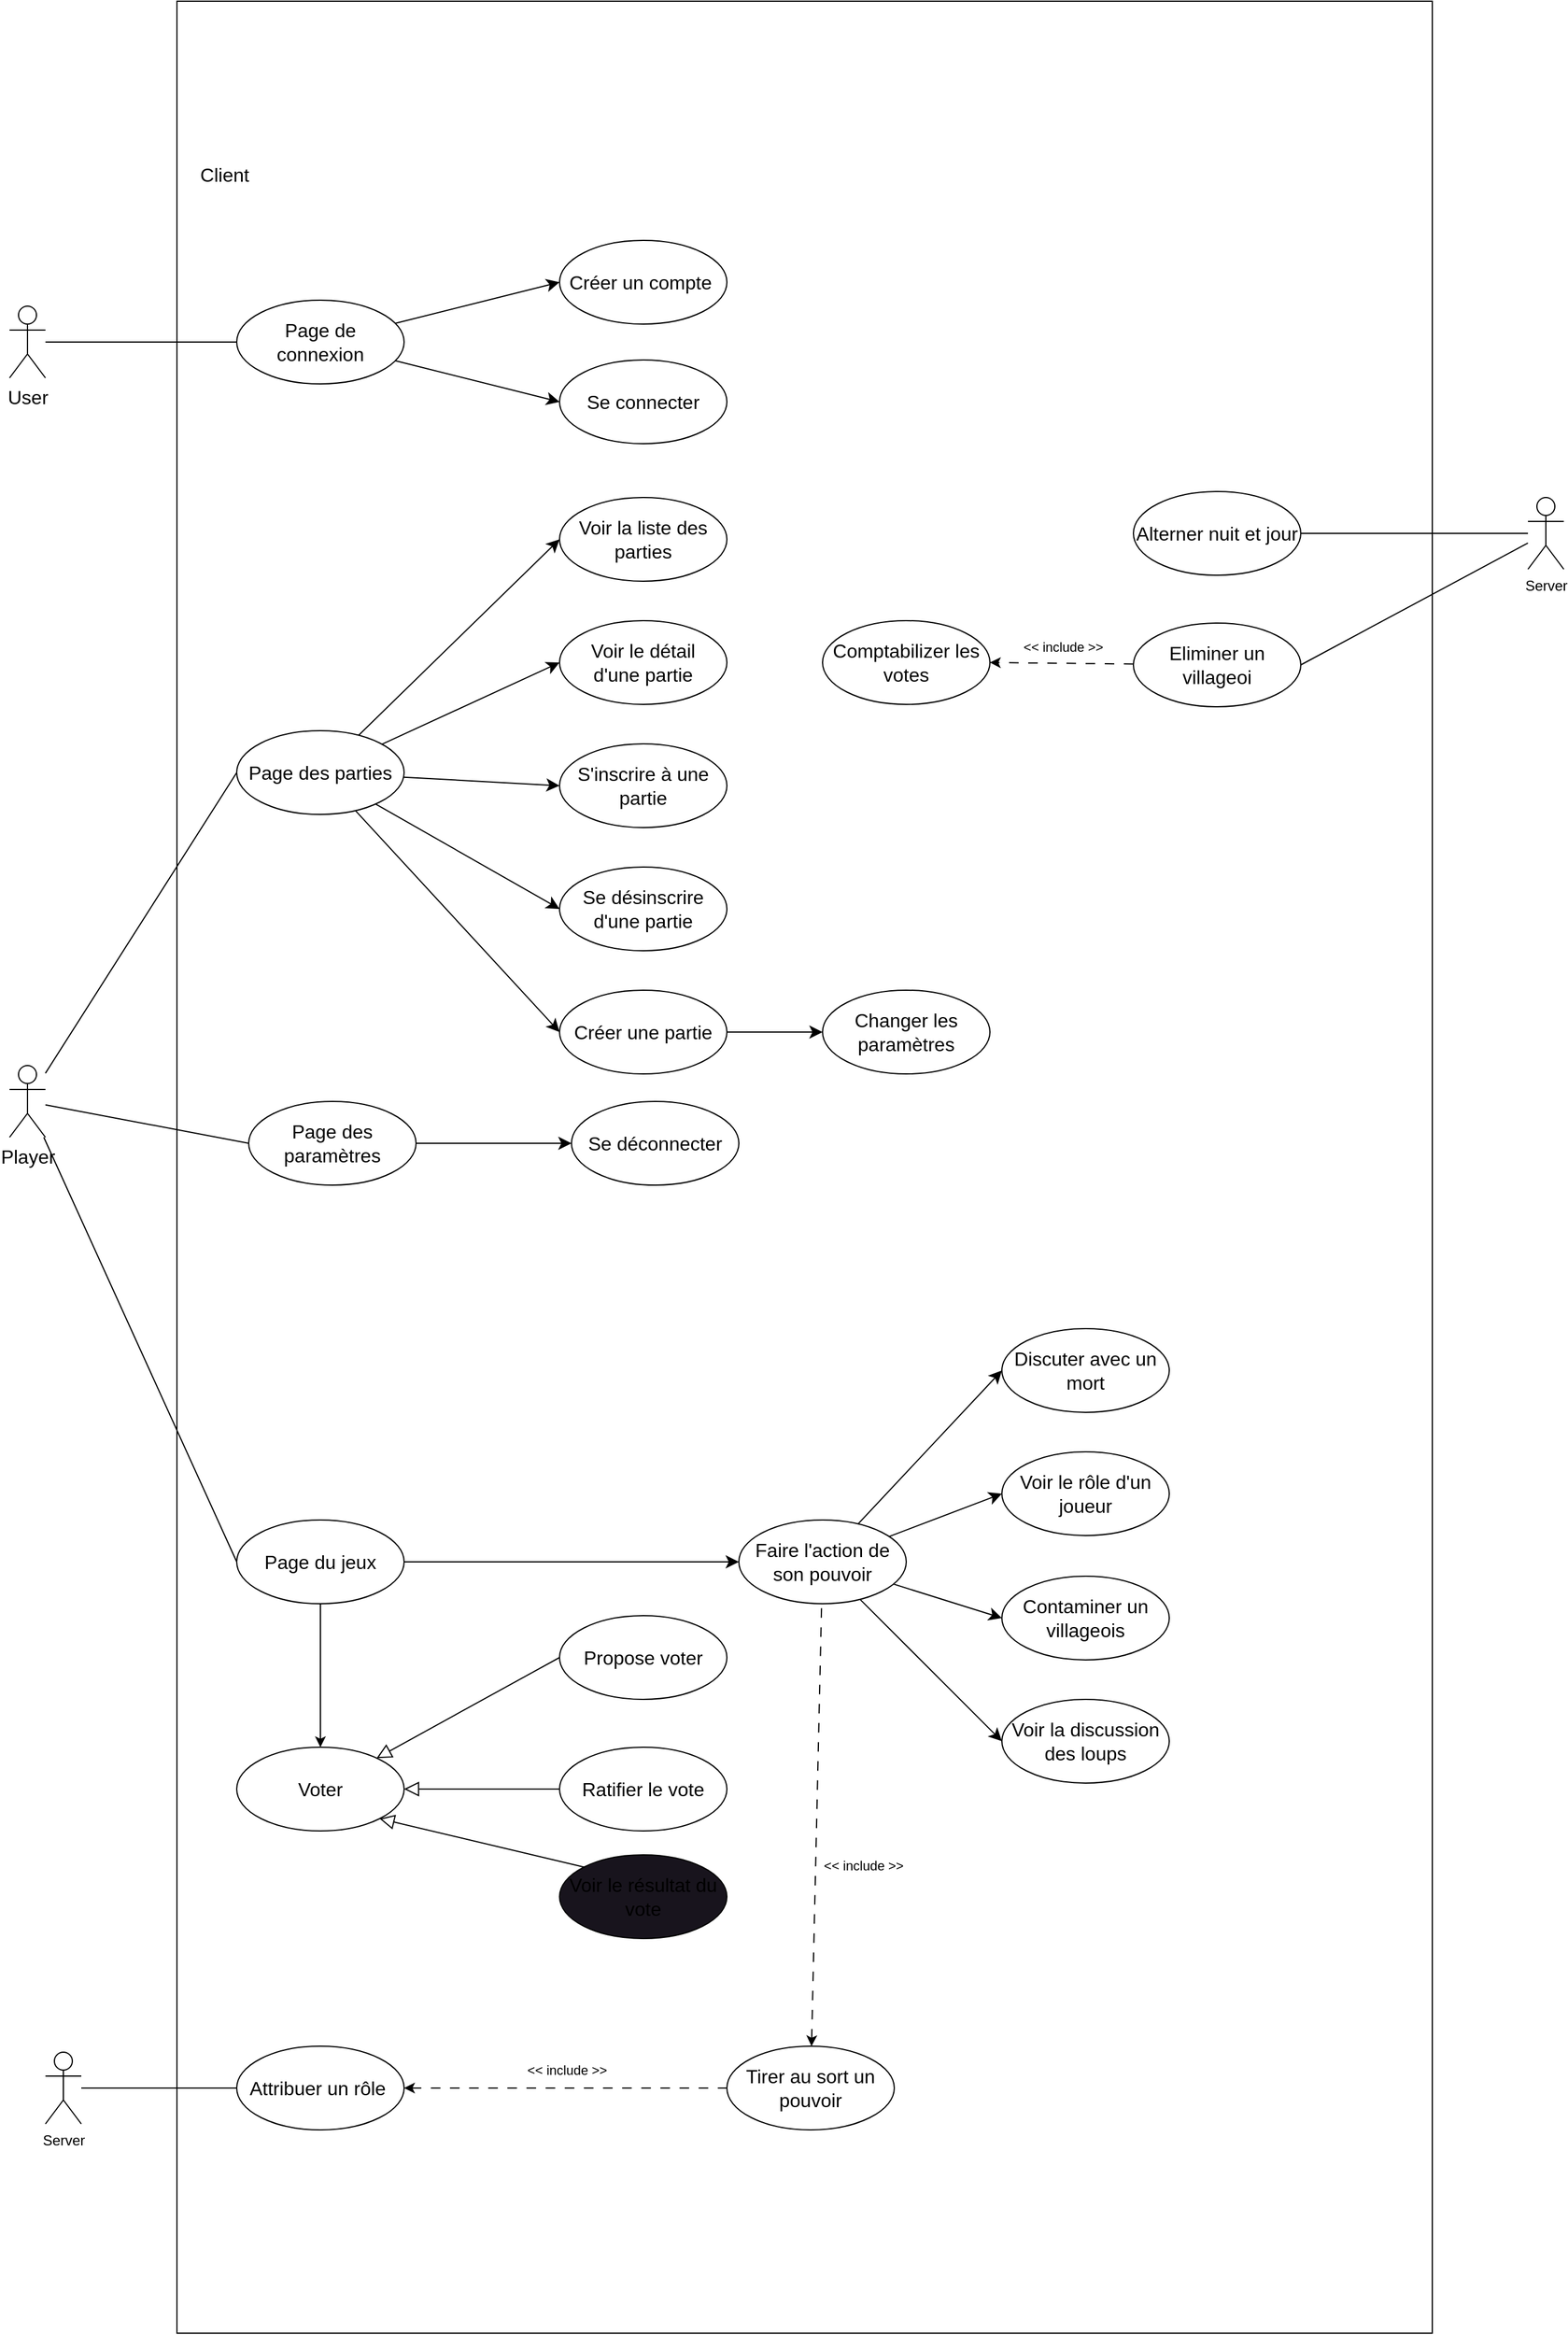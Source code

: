 <mxfile>
    <diagram name="Page-1" id="aSOdbRMpBCBLWnjGmdwC">
        <mxGraphModel dx="-29" dy="1819" grid="1" gridSize="10" guides="1" tooltips="1" connect="1" arrows="1" fold="1" page="1" pageScale="1" pageWidth="850" pageHeight="1100" math="0" shadow="0">
            <root>
                <mxCell id="0"/>
                <mxCell id="1" parent="0"/>
                <mxCell id="16" value="" style="html=1;whiteSpace=wrap;fontSize=16;" parent="1" vertex="1">
                    <mxGeometry x="1120" y="-50" width="1050" height="1950" as="geometry"/>
                </mxCell>
                <mxCell id="17" value="Client" style="text;html=1;strokeColor=none;fillColor=none;align=center;verticalAlign=middle;whiteSpace=wrap;rounded=0;fontSize=16;" parent="1" vertex="1">
                    <mxGeometry x="1130" y="80" width="60" height="30" as="geometry"/>
                </mxCell>
                <mxCell id="18" style="edgeStyle=none;curved=1;rounded=0;orthogonalLoop=1;jettySize=auto;html=1;entryX=0;entryY=0.5;entryDx=0;entryDy=0;fontSize=12;startSize=8;endSize=8;endArrow=none;endFill=0;" parent="1" source="23" target="57" edge="1">
                    <mxGeometry relative="1" as="geometry"/>
                </mxCell>
                <mxCell id="20" style="edgeStyle=none;curved=1;rounded=0;orthogonalLoop=1;jettySize=auto;html=1;entryX=0;entryY=0.5;entryDx=0;entryDy=0;fontSize=12;startSize=8;endSize=8;endArrow=none;endFill=0;" parent="1" source="23" target="46" edge="1">
                    <mxGeometry relative="1" as="geometry"/>
                </mxCell>
                <mxCell id="22" style="edgeStyle=none;curved=1;rounded=0;orthogonalLoop=1;jettySize=auto;html=1;entryX=0;entryY=0.5;entryDx=0;entryDy=0;fontSize=12;startSize=8;endSize=8;endArrow=none;endFill=0;" parent="1" source="23" target="30" edge="1">
                    <mxGeometry relative="1" as="geometry"/>
                </mxCell>
                <mxCell id="23" value="Player" style="shape=umlActor;verticalLabelPosition=bottom;verticalAlign=top;html=1;fontSize=16;" parent="1" vertex="1">
                    <mxGeometry x="980" y="840" width="30" height="60" as="geometry"/>
                </mxCell>
                <mxCell id="48" value="" style="group" parent="1" vertex="1" connectable="0">
                    <mxGeometry x="1170" y="365" width="680" height="1215" as="geometry"/>
                </mxCell>
                <mxCell id="49" value="Voir la liste des parties" style="ellipse;whiteSpace=wrap;html=1;fontSize=16;" parent="48" vertex="1">
                    <mxGeometry x="270" width="140" height="70" as="geometry"/>
                </mxCell>
                <mxCell id="50" value="Voir le détail &lt;br&gt;d'une partie" style="ellipse;whiteSpace=wrap;html=1;fontSize=16;" parent="48" vertex="1">
                    <mxGeometry x="270" y="103" width="140" height="70" as="geometry"/>
                </mxCell>
                <mxCell id="51" value="S'inscrire à une partie" style="ellipse;whiteSpace=wrap;html=1;fontSize=16;" parent="48" vertex="1">
                    <mxGeometry x="270" y="206" width="140" height="70" as="geometry"/>
                </mxCell>
                <mxCell id="52" value="Se désinscrire &lt;br&gt;d'une partie" style="ellipse;whiteSpace=wrap;html=1;fontSize=16;" parent="48" vertex="1">
                    <mxGeometry x="270" y="309" width="140" height="70" as="geometry"/>
                </mxCell>
                <mxCell id="53" value="Créer une partie" style="ellipse;whiteSpace=wrap;html=1;fontSize=16;" parent="48" vertex="1">
                    <mxGeometry x="270" y="412" width="140" height="70" as="geometry"/>
                </mxCell>
                <mxCell id="54" value="Changer les paramètres" style="ellipse;whiteSpace=wrap;html=1;fontSize=16;" parent="48" vertex="1">
                    <mxGeometry x="490" y="412" width="140" height="70" as="geometry"/>
                </mxCell>
                <mxCell id="57" value="Page des parties" style="ellipse;whiteSpace=wrap;html=1;fontSize=16;" parent="48" vertex="1">
                    <mxGeometry y="195" width="140" height="70" as="geometry"/>
                </mxCell>
                <mxCell id="59" style="edgeStyle=none;curved=1;rounded=0;orthogonalLoop=1;jettySize=auto;html=1;fontSize=12;startSize=8;endSize=8;" parent="48" source="53" target="54" edge="1">
                    <mxGeometry relative="1" as="geometry"/>
                </mxCell>
                <mxCell id="60" style="edgeStyle=none;curved=1;rounded=0;orthogonalLoop=1;jettySize=auto;html=1;entryX=0;entryY=0.5;entryDx=0;entryDy=0;fontSize=12;startSize=8;endSize=8;" parent="48" source="57" target="49" edge="1">
                    <mxGeometry relative="1" as="geometry"/>
                </mxCell>
                <mxCell id="61" style="edgeStyle=none;curved=1;rounded=0;orthogonalLoop=1;jettySize=auto;html=1;entryX=0;entryY=0.5;entryDx=0;entryDy=0;fontSize=12;startSize=8;endSize=8;" parent="48" source="57" target="50" edge="1">
                    <mxGeometry relative="1" as="geometry"/>
                </mxCell>
                <mxCell id="62" style="edgeStyle=none;curved=1;rounded=0;orthogonalLoop=1;jettySize=auto;html=1;entryX=0;entryY=0.5;entryDx=0;entryDy=0;fontSize=12;startSize=8;endSize=8;" parent="48" source="57" target="51" edge="1">
                    <mxGeometry relative="1" as="geometry"/>
                </mxCell>
                <mxCell id="63" style="edgeStyle=none;curved=1;rounded=0;orthogonalLoop=1;jettySize=auto;html=1;entryX=0;entryY=0.5;entryDx=0;entryDy=0;fontSize=12;startSize=8;endSize=8;" parent="48" source="57" target="52" edge="1">
                    <mxGeometry relative="1" as="geometry"/>
                </mxCell>
                <mxCell id="64" style="edgeStyle=none;curved=1;rounded=0;orthogonalLoop=1;jettySize=auto;html=1;entryX=0;entryY=0.5;entryDx=0;entryDy=0;fontSize=12;startSize=8;endSize=8;" parent="48" source="57" target="53" edge="1">
                    <mxGeometry relative="1" as="geometry"/>
                </mxCell>
                <mxCell id="183" value="Comptabilizer les votes" style="ellipse;whiteSpace=wrap;html=1;fontSize=16;" parent="48" vertex="1">
                    <mxGeometry x="490" y="103" width="140" height="70" as="geometry"/>
                </mxCell>
                <mxCell id="44" value="" style="group" parent="48" vertex="1" connectable="0">
                    <mxGeometry x="10" y="505" width="410" height="70" as="geometry"/>
                </mxCell>
                <mxCell id="45" value="Se déconnecter" style="ellipse;whiteSpace=wrap;html=1;fontSize=16;" parent="44" vertex="1">
                    <mxGeometry x="270" width="140" height="70" as="geometry"/>
                </mxCell>
                <mxCell id="46" value="Page des paramètres" style="ellipse;whiteSpace=wrap;html=1;fontSize=16;" parent="44" vertex="1">
                    <mxGeometry width="140" height="70" as="geometry"/>
                </mxCell>
                <mxCell id="47" style="edgeStyle=none;curved=1;rounded=0;orthogonalLoop=1;jettySize=auto;html=1;fontSize=12;startSize=8;endSize=8;" parent="44" source="46" target="45" edge="1">
                    <mxGeometry relative="1" as="geometry"/>
                </mxCell>
                <mxCell id="24" value="" style="group" parent="48" vertex="1" connectable="0">
                    <mxGeometry y="715" width="630" height="500" as="geometry"/>
                </mxCell>
                <mxCell id="25" value="Discuter avec un mort" style="ellipse;whiteSpace=wrap;html=1;fontSize=16;" parent="24" vertex="1">
                    <mxGeometry x="640" y="-20" width="140" height="70" as="geometry"/>
                </mxCell>
                <mxCell id="26" value="Faire l'action de son pouvoir" style="ellipse;whiteSpace=wrap;html=1;fontSize=16;" parent="24" vertex="1">
                    <mxGeometry x="420" y="140" width="140" height="70" as="geometry"/>
                </mxCell>
                <mxCell id="27" value="Voir le rôle d'un joueur" style="ellipse;whiteSpace=wrap;html=1;fontSize=16;" parent="24" vertex="1">
                    <mxGeometry x="640" y="83" width="140" height="70" as="geometry"/>
                </mxCell>
                <mxCell id="28" value="Contaminer un villageois" style="ellipse;whiteSpace=wrap;html=1;fontSize=16;" parent="24" vertex="1">
                    <mxGeometry x="640" y="187" width="140" height="70" as="geometry"/>
                </mxCell>
                <mxCell id="29" value="Voir la discussion des loups" style="ellipse;whiteSpace=wrap;html=1;fontSize=16;" parent="24" vertex="1">
                    <mxGeometry x="640" y="290" width="140" height="70" as="geometry"/>
                </mxCell>
                <mxCell id="30" value="Page du jeux" style="ellipse;whiteSpace=wrap;html=1;fontSize=16;" parent="24" vertex="1">
                    <mxGeometry y="140" width="140" height="70" as="geometry"/>
                </mxCell>
                <mxCell id="31" style="edgeStyle=none;curved=1;rounded=0;orthogonalLoop=1;jettySize=auto;html=1;entryX=0;entryY=0.5;entryDx=0;entryDy=0;fontSize=12;startSize=8;endSize=8;" parent="24" source="26" target="25" edge="1">
                    <mxGeometry relative="1" as="geometry"/>
                </mxCell>
                <mxCell id="32" style="edgeStyle=none;curved=1;rounded=0;orthogonalLoop=1;jettySize=auto;html=1;entryX=0;entryY=0.5;entryDx=0;entryDy=0;fontSize=12;startSize=8;endSize=8;" parent="24" source="26" target="27" edge="1">
                    <mxGeometry relative="1" as="geometry"/>
                </mxCell>
                <mxCell id="33" style="edgeStyle=none;curved=1;rounded=0;orthogonalLoop=1;jettySize=auto;html=1;entryX=0;entryY=0.5;entryDx=0;entryDy=0;fontSize=12;startSize=8;endSize=8;" parent="24" source="26" target="28" edge="1">
                    <mxGeometry relative="1" as="geometry"/>
                </mxCell>
                <mxCell id="34" style="edgeStyle=none;curved=1;rounded=0;orthogonalLoop=1;jettySize=auto;html=1;entryX=0;entryY=0.5;entryDx=0;entryDy=0;fontSize=12;startSize=8;endSize=8;" parent="24" source="26" target="29" edge="1">
                    <mxGeometry relative="1" as="geometry"/>
                </mxCell>
                <mxCell id="35" style="edgeStyle=none;curved=1;rounded=0;orthogonalLoop=1;jettySize=auto;html=1;fontSize=12;startSize=8;endSize=8;" parent="24" source="30" target="26" edge="1">
                    <mxGeometry relative="1" as="geometry"/>
                </mxCell>
                <mxCell id="191" value="Propose voter" style="ellipse;whiteSpace=wrap;html=1;fontSize=16;" parent="24" vertex="1">
                    <mxGeometry x="270" y="220" width="140" height="70" as="geometry"/>
                </mxCell>
                <mxCell id="190" value="Ratifier le vote" style="ellipse;whiteSpace=wrap;html=1;fontSize=16;" parent="24" vertex="1">
                    <mxGeometry x="270" y="330" width="140" height="70" as="geometry"/>
                </mxCell>
                <mxCell id="68" value="" style="group" parent="1" vertex="1" connectable="0">
                    <mxGeometry x="1170" y="150" width="410" height="170" as="geometry"/>
                </mxCell>
                <mxCell id="69" value="Créer un compte&amp;nbsp;" style="ellipse;whiteSpace=wrap;html=1;fontSize=16;" parent="68" vertex="1">
                    <mxGeometry x="270" width="140" height="70" as="geometry"/>
                </mxCell>
                <mxCell id="70" value="Se connecter" style="ellipse;whiteSpace=wrap;html=1;fontSize=16;" parent="68" vertex="1">
                    <mxGeometry x="270" y="100" width="140" height="70" as="geometry"/>
                </mxCell>
                <mxCell id="71" value="Page de &lt;br&gt;connexion" style="ellipse;whiteSpace=wrap;html=1;fontSize=16;" parent="68" vertex="1">
                    <mxGeometry y="50" width="140" height="70" as="geometry"/>
                </mxCell>
                <mxCell id="72" style="edgeStyle=none;curved=1;rounded=0;orthogonalLoop=1;jettySize=auto;html=1;entryX=0;entryY=0.5;entryDx=0;entryDy=0;fontSize=12;startSize=8;endSize=8;" parent="68" source="71" target="69" edge="1">
                    <mxGeometry relative="1" as="geometry"/>
                </mxCell>
                <mxCell id="73" style="edgeStyle=none;curved=1;rounded=0;orthogonalLoop=1;jettySize=auto;html=1;entryX=0;entryY=0.5;entryDx=0;entryDy=0;fontSize=12;startSize=8;endSize=8;" parent="68" source="71" target="70" edge="1">
                    <mxGeometry relative="1" as="geometry"/>
                </mxCell>
                <mxCell id="74" style="edgeStyle=none;html=1;entryX=0;entryY=0.5;entryDx=0;entryDy=0;endArrow=none;endFill=0;" parent="1" source="75" target="80" edge="1">
                    <mxGeometry relative="1" as="geometry"/>
                </mxCell>
                <mxCell id="75" value="Server" style="shape=umlActor;verticalLabelPosition=bottom;verticalAlign=top;html=1;" parent="1" vertex="1">
                    <mxGeometry x="1010" y="1665" width="30" height="60" as="geometry"/>
                </mxCell>
                <mxCell id="76" style="edgeStyle=none;html=1;entryX=0;entryY=0.5;entryDx=0;entryDy=0;dashed=1;dashPattern=8 8;endArrow=none;endFill=0;startArrow=classic;startFill=1;" parent="1" source="80" target="83" edge="1">
                    <mxGeometry relative="1" as="geometry"/>
                </mxCell>
                <mxCell id="77" value="&amp;lt;&amp;lt; include &amp;gt;&amp;gt;" style="edgeLabel;html=1;align=center;verticalAlign=middle;resizable=0;points=[];" parent="76" vertex="1" connectable="0">
                    <mxGeometry x="-0.005" y="-3" relative="1" as="geometry">
                        <mxPoint x="1" y="-18" as="offset"/>
                    </mxGeometry>
                </mxCell>
                <mxCell id="80" value="Attribuer un rôle&amp;nbsp;" style="ellipse;whiteSpace=wrap;html=1;fontSize=16;" parent="1" vertex="1">
                    <mxGeometry x="1170" y="1660" width="140" height="70" as="geometry"/>
                </mxCell>
                <mxCell id="81" style="edgeStyle=none;html=1;dashed=1;dashPattern=8 8;endArrow=none;endFill=0;startArrow=classic;startFill=1;" parent="1" source="83" target="26" edge="1">
                    <mxGeometry relative="1" as="geometry">
                        <mxPoint x="1660" y="1770" as="sourcePoint"/>
                    </mxGeometry>
                </mxCell>
                <mxCell id="82" value="&amp;lt;&amp;lt; include &amp;gt;&amp;gt;" style="edgeLabel;html=1;align=center;verticalAlign=middle;resizable=0;points=[];" parent="81" vertex="1" connectable="0">
                    <mxGeometry x="-0.323" y="-1" relative="1" as="geometry">
                        <mxPoint x="39" y="-26" as="offset"/>
                    </mxGeometry>
                </mxCell>
                <mxCell id="83" value="Tirer au sort un pouvoir" style="ellipse;whiteSpace=wrap;html=1;fontSize=16;" parent="1" vertex="1">
                    <mxGeometry x="1580" y="1660" width="140" height="70" as="geometry"/>
                </mxCell>
                <mxCell id="192" style="edgeStyle=none;html=1;entryX=0;entryY=0.5;entryDx=0;entryDy=0;startArrow=block;startFill=0;endArrow=none;endFill=0;startSize=10;" parent="1" source="84" target="190" edge="1">
                    <mxGeometry relative="1" as="geometry"/>
                </mxCell>
                <mxCell id="193" style="edgeStyle=none;html=1;entryX=0;entryY=0.5;entryDx=0;entryDy=0;startArrow=block;startFill=0;endArrow=none;endFill=0;startSize=10;" parent="1" source="84" target="191" edge="1">
                    <mxGeometry relative="1" as="geometry"/>
                </mxCell>
                <mxCell id="84" value="Voter" style="ellipse;whiteSpace=wrap;html=1;fontSize=16;" parent="1" vertex="1">
                    <mxGeometry x="1170" y="1410" width="140" height="70" as="geometry"/>
                </mxCell>
                <mxCell id="85" style="edgeStyle=none;html=1;entryX=0.5;entryY=0;entryDx=0;entryDy=0;endArrow=classic;endFill=1;" parent="1" source="30" target="84" edge="1">
                    <mxGeometry relative="1" as="geometry"/>
                </mxCell>
                <mxCell id="89" style="edgeStyle=none;html=1;entryX=0;entryY=0.5;entryDx=0;entryDy=0;endArrow=none;endFill=0;" parent="1" source="88" target="71" edge="1">
                    <mxGeometry relative="1" as="geometry"/>
                </mxCell>
                <mxCell id="88" value="User" style="shape=umlActor;verticalLabelPosition=bottom;verticalAlign=top;html=1;fontSize=16;" parent="1" vertex="1">
                    <mxGeometry x="980" y="205" width="30" height="60" as="geometry"/>
                </mxCell>
                <mxCell id="186" style="edgeStyle=none;html=1;entryX=1;entryY=0.5;entryDx=0;entryDy=0;endArrow=none;endFill=0;" parent="1" source="180" target="182" edge="1">
                    <mxGeometry relative="1" as="geometry"/>
                </mxCell>
                <mxCell id="187" style="edgeStyle=none;html=1;entryX=1;entryY=0.5;entryDx=0;entryDy=0;endArrow=none;endFill=0;" parent="1" source="180" target="181" edge="1">
                    <mxGeometry relative="1" as="geometry"/>
                </mxCell>
                <mxCell id="180" value="Server" style="shape=umlActor;verticalLabelPosition=bottom;verticalAlign=top;html=1;" parent="1" vertex="1">
                    <mxGeometry x="2250" y="365" width="30" height="60" as="geometry"/>
                </mxCell>
                <mxCell id="181" value="Alterner nuit et jour" style="ellipse;whiteSpace=wrap;html=1;fontSize=16;" parent="1" vertex="1">
                    <mxGeometry x="1920" y="360" width="140" height="70" as="geometry"/>
                </mxCell>
                <mxCell id="185" style="edgeStyle=none;html=1;entryX=1;entryY=0.5;entryDx=0;entryDy=0;dashed=1;dashPattern=8 8;" parent="1" source="182" target="183" edge="1">
                    <mxGeometry relative="1" as="geometry"/>
                </mxCell>
                <mxCell id="188" value="&amp;lt;&amp;lt; include &amp;gt;&amp;gt;" style="edgeLabel;html=1;align=center;verticalAlign=middle;resizable=0;points=[];" parent="185" vertex="1" connectable="0">
                    <mxGeometry x="-0.508" relative="1" as="geometry">
                        <mxPoint x="-30" y="-14" as="offset"/>
                    </mxGeometry>
                </mxCell>
                <mxCell id="182" value="Eliminer un villageoi" style="ellipse;whiteSpace=wrap;html=1;fontSize=16;" parent="1" vertex="1">
                    <mxGeometry x="1920" y="470" width="140" height="70" as="geometry"/>
                </mxCell>
                <mxCell id="200" style="edgeStyle=none;html=1;exitX=0;exitY=0;exitDx=0;exitDy=0;entryX=1;entryY=1;entryDx=0;entryDy=0;endArrow=block;endFill=0;startSize=6;endSize=10;" edge="1" parent="1" source="198" target="84">
                    <mxGeometry relative="1" as="geometry"/>
                </mxCell>
                <mxCell id="198" value="Voir le résultat du vote" style="ellipse;whiteSpace=wrap;html=1;fontSize=16;fillColor=rgb(24, 20, 29);" vertex="1" parent="1">
                    <mxGeometry x="1440" y="1500" width="140" height="70" as="geometry"/>
                </mxCell>
            </root>
        </mxGraphModel>
    </diagram>
</mxfile>